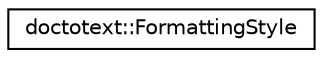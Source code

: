 digraph "类继承关系图"
{
  edge [fontname="Helvetica",fontsize="10",labelfontname="Helvetica",labelfontsize="10"];
  node [fontname="Helvetica",fontsize="10",shape=record];
  rankdir="LR";
  Node0 [label="doctotext::FormattingStyle",height=0.2,width=0.4,color="black", fillcolor="white", style="filled",URL="$structdoctotext_1_1_formatting_style.html"];
}
